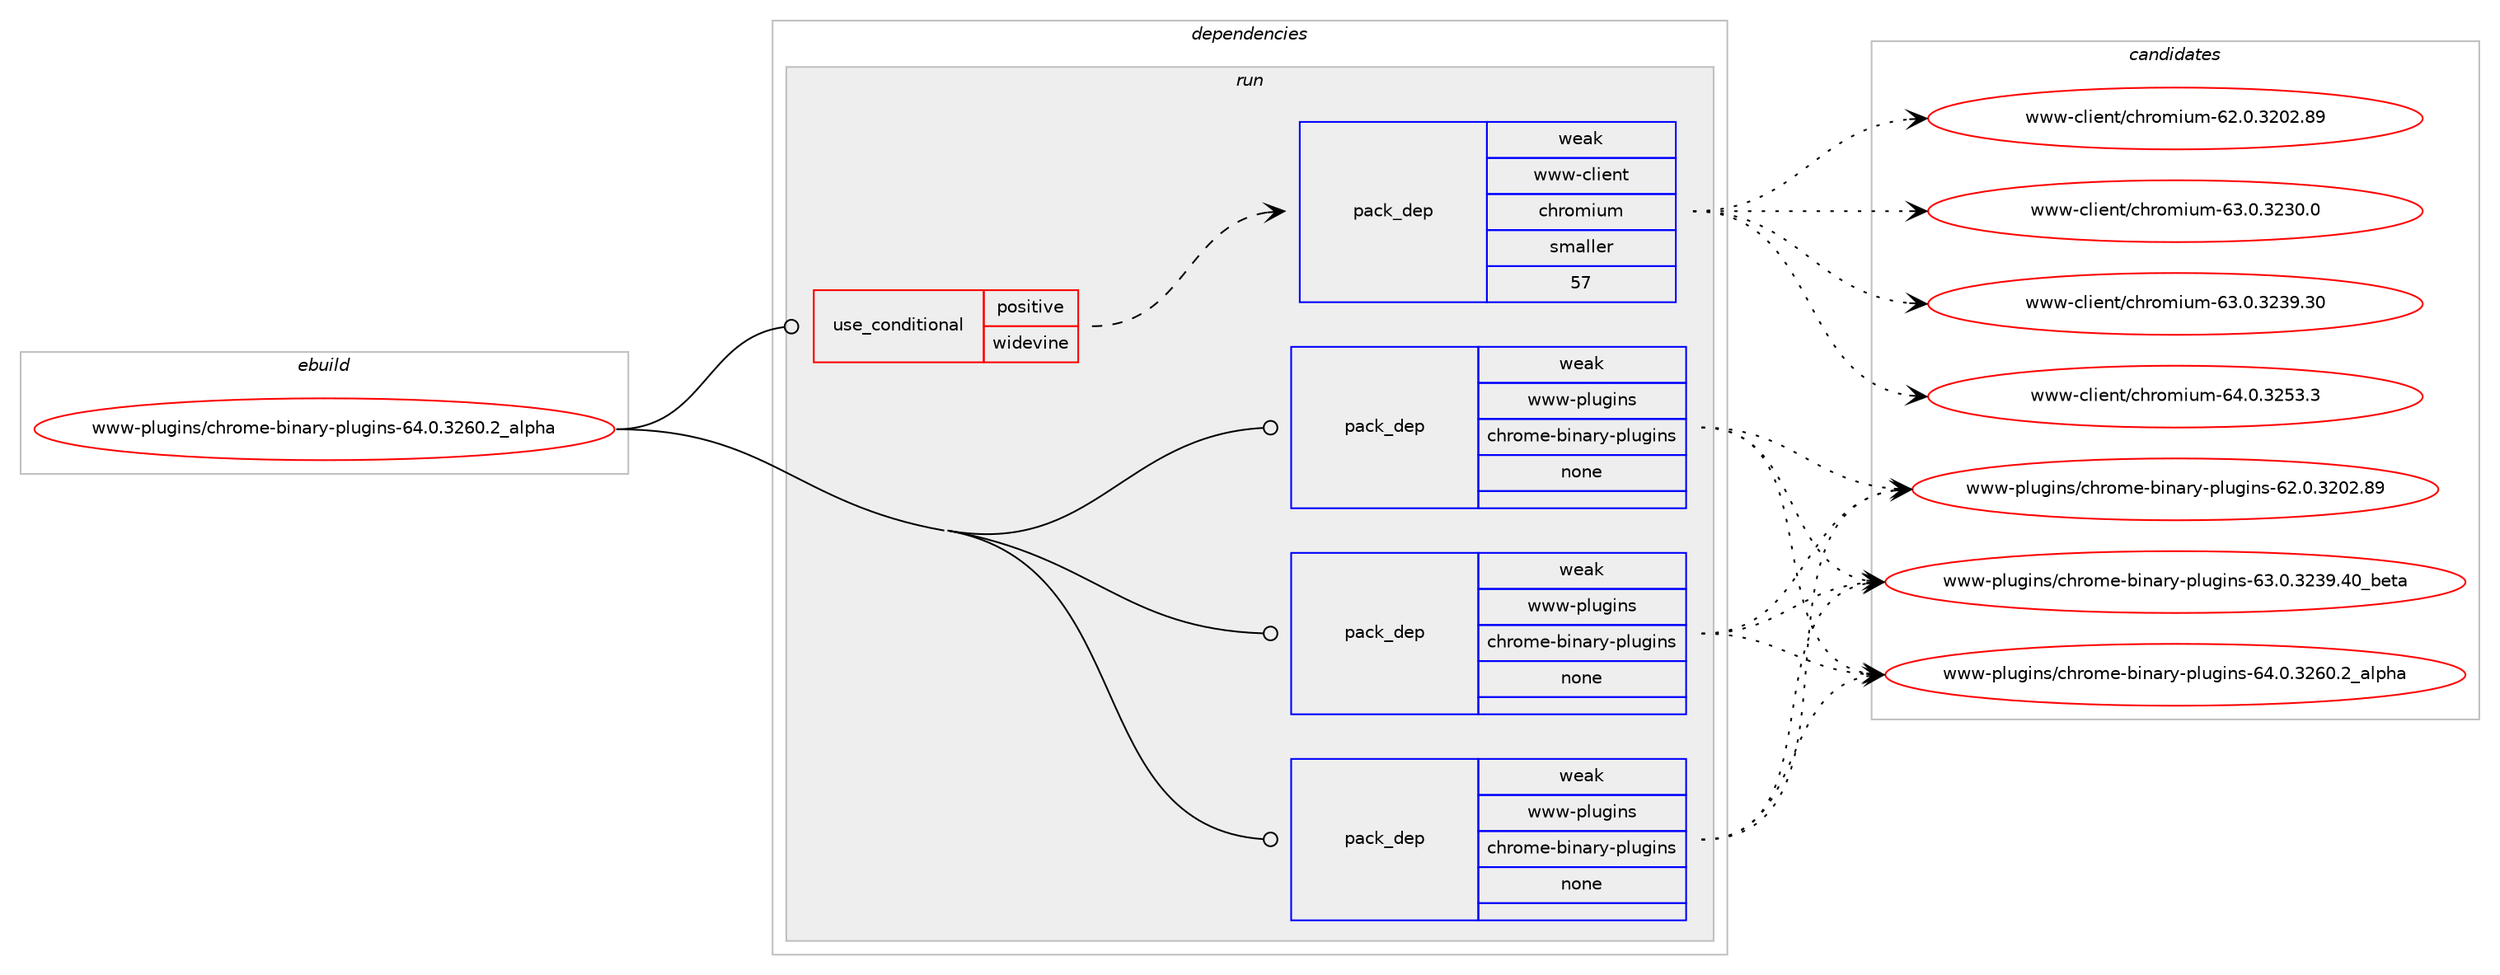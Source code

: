 digraph prolog {

# *************
# Graph options
# *************

newrank=true;
concentrate=true;
compound=true;
graph [rankdir=LR,fontname=Helvetica,fontsize=10,ranksep=1.5];#, ranksep=2.5, nodesep=0.2];
edge  [arrowhead=vee];
node  [fontname=Helvetica,fontsize=10];

# **********
# The ebuild
# **********

subgraph cluster_leftcol {
color=gray;
rank=same;
label=<<i>ebuild</i>>;
id [label="www-plugins/chrome-binary-plugins-64.0.3260.2_alpha", color=red, width=4, href="../www-plugins/chrome-binary-plugins-64.0.3260.2_alpha.svg"];
}

# ****************
# The dependencies
# ****************

subgraph cluster_midcol {
color=gray;
label=<<i>dependencies</i>>;
subgraph cluster_compile {
fillcolor="#eeeeee";
style=filled;
label=<<i>compile</i>>;
}
subgraph cluster_compileandrun {
fillcolor="#eeeeee";
style=filled;
label=<<i>compile and run</i>>;
}
subgraph cluster_run {
fillcolor="#eeeeee";
style=filled;
label=<<i>run</i>>;
subgraph cond1009 {
dependency8346 [label=<<TABLE BORDER="0" CELLBORDER="1" CELLSPACING="0" CELLPADDING="4"><TR><TD ROWSPAN="3" CELLPADDING="10">use_conditional</TD></TR><TR><TD>positive</TD></TR><TR><TD>widevine</TD></TR></TABLE>>, shape=none, color=red];
subgraph pack7244 {
dependency8347 [label=<<TABLE BORDER="0" CELLBORDER="1" CELLSPACING="0" CELLPADDING="4" WIDTH="220"><TR><TD ROWSPAN="6" CELLPADDING="30">pack_dep</TD></TR><TR><TD WIDTH="110">weak</TD></TR><TR><TD>www-client</TD></TR><TR><TD>chromium</TD></TR><TR><TD>smaller</TD></TR><TR><TD>57</TD></TR></TABLE>>, shape=none, color=blue];
}
dependency8346:e -> dependency8347:w [weight=20,style="dashed",arrowhead="vee"];
}
id:e -> dependency8346:w [weight=20,style="solid",arrowhead="odot"];
subgraph pack7245 {
dependency8348 [label=<<TABLE BORDER="0" CELLBORDER="1" CELLSPACING="0" CELLPADDING="4" WIDTH="220"><TR><TD ROWSPAN="6" CELLPADDING="30">pack_dep</TD></TR><TR><TD WIDTH="110">weak</TD></TR><TR><TD>www-plugins</TD></TR><TR><TD>chrome-binary-plugins</TD></TR><TR><TD>none</TD></TR><TR><TD></TD></TR></TABLE>>, shape=none, color=blue];
}
id:e -> dependency8348:w [weight=20,style="solid",arrowhead="odot"];
subgraph pack7246 {
dependency8349 [label=<<TABLE BORDER="0" CELLBORDER="1" CELLSPACING="0" CELLPADDING="4" WIDTH="220"><TR><TD ROWSPAN="6" CELLPADDING="30">pack_dep</TD></TR><TR><TD WIDTH="110">weak</TD></TR><TR><TD>www-plugins</TD></TR><TR><TD>chrome-binary-plugins</TD></TR><TR><TD>none</TD></TR><TR><TD></TD></TR></TABLE>>, shape=none, color=blue];
}
id:e -> dependency8349:w [weight=20,style="solid",arrowhead="odot"];
subgraph pack7247 {
dependency8350 [label=<<TABLE BORDER="0" CELLBORDER="1" CELLSPACING="0" CELLPADDING="4" WIDTH="220"><TR><TD ROWSPAN="6" CELLPADDING="30">pack_dep</TD></TR><TR><TD WIDTH="110">weak</TD></TR><TR><TD>www-plugins</TD></TR><TR><TD>chrome-binary-plugins</TD></TR><TR><TD>none</TD></TR><TR><TD></TD></TR></TABLE>>, shape=none, color=blue];
}
id:e -> dependency8350:w [weight=20,style="solid",arrowhead="odot"];
}
}

# **************
# The candidates
# **************

subgraph cluster_choices {
rank=same;
color=gray;
label=<<i>candidates</i>>;

subgraph choice7244 {
color=black;
nodesep=1;
choice1191191194599108105101110116479910411411110910511710945545046484651504850465657 [label="www-client/chromium-62.0.3202.89", color=red, width=4,href="../www-client/chromium-62.0.3202.89.svg"];
choice11911911945991081051011101164799104114111109105117109455451464846515051484648 [label="www-client/chromium-63.0.3230.0", color=red, width=4,href="../www-client/chromium-63.0.3230.0.svg"];
choice1191191194599108105101110116479910411411110910511710945545146484651505157465148 [label="www-client/chromium-63.0.3239.30", color=red, width=4,href="../www-client/chromium-63.0.3239.30.svg"];
choice11911911945991081051011101164799104114111109105117109455452464846515053514651 [label="www-client/chromium-64.0.3253.3", color=red, width=4,href="../www-client/chromium-64.0.3253.3.svg"];
dependency8347:e -> choice1191191194599108105101110116479910411411110910511710945545046484651504850465657:w [style=dotted,weight="100"];
dependency8347:e -> choice11911911945991081051011101164799104114111109105117109455451464846515051484648:w [style=dotted,weight="100"];
dependency8347:e -> choice1191191194599108105101110116479910411411110910511710945545146484651505157465148:w [style=dotted,weight="100"];
dependency8347:e -> choice11911911945991081051011101164799104114111109105117109455452464846515053514651:w [style=dotted,weight="100"];
}
subgraph choice7245 {
color=black;
nodesep=1;
choice1191191194511210811710310511011547991041141111091014598105110971141214511210811710310511011545545046484651504850465657 [label="www-plugins/chrome-binary-plugins-62.0.3202.89", color=red, width=4,href="../www-plugins/chrome-binary-plugins-62.0.3202.89.svg"];
choice1191191194511210811710310511011547991041141111091014598105110971141214511210811710310511011545545146484651505157465248959810111697 [label="www-plugins/chrome-binary-plugins-63.0.3239.40_beta", color=red, width=4,href="../www-plugins/chrome-binary-plugins-63.0.3239.40_beta.svg"];
choice11911911945112108117103105110115479910411411110910145981051109711412145112108117103105110115455452464846515054484650959710811210497 [label="www-plugins/chrome-binary-plugins-64.0.3260.2_alpha", color=red, width=4,href="../www-plugins/chrome-binary-plugins-64.0.3260.2_alpha.svg"];
dependency8348:e -> choice1191191194511210811710310511011547991041141111091014598105110971141214511210811710310511011545545046484651504850465657:w [style=dotted,weight="100"];
dependency8348:e -> choice1191191194511210811710310511011547991041141111091014598105110971141214511210811710310511011545545146484651505157465248959810111697:w [style=dotted,weight="100"];
dependency8348:e -> choice11911911945112108117103105110115479910411411110910145981051109711412145112108117103105110115455452464846515054484650959710811210497:w [style=dotted,weight="100"];
}
subgraph choice7246 {
color=black;
nodesep=1;
choice1191191194511210811710310511011547991041141111091014598105110971141214511210811710310511011545545046484651504850465657 [label="www-plugins/chrome-binary-plugins-62.0.3202.89", color=red, width=4,href="../www-plugins/chrome-binary-plugins-62.0.3202.89.svg"];
choice1191191194511210811710310511011547991041141111091014598105110971141214511210811710310511011545545146484651505157465248959810111697 [label="www-plugins/chrome-binary-plugins-63.0.3239.40_beta", color=red, width=4,href="../www-plugins/chrome-binary-plugins-63.0.3239.40_beta.svg"];
choice11911911945112108117103105110115479910411411110910145981051109711412145112108117103105110115455452464846515054484650959710811210497 [label="www-plugins/chrome-binary-plugins-64.0.3260.2_alpha", color=red, width=4,href="../www-plugins/chrome-binary-plugins-64.0.3260.2_alpha.svg"];
dependency8349:e -> choice1191191194511210811710310511011547991041141111091014598105110971141214511210811710310511011545545046484651504850465657:w [style=dotted,weight="100"];
dependency8349:e -> choice1191191194511210811710310511011547991041141111091014598105110971141214511210811710310511011545545146484651505157465248959810111697:w [style=dotted,weight="100"];
dependency8349:e -> choice11911911945112108117103105110115479910411411110910145981051109711412145112108117103105110115455452464846515054484650959710811210497:w [style=dotted,weight="100"];
}
subgraph choice7247 {
color=black;
nodesep=1;
choice1191191194511210811710310511011547991041141111091014598105110971141214511210811710310511011545545046484651504850465657 [label="www-plugins/chrome-binary-plugins-62.0.3202.89", color=red, width=4,href="../www-plugins/chrome-binary-plugins-62.0.3202.89.svg"];
choice1191191194511210811710310511011547991041141111091014598105110971141214511210811710310511011545545146484651505157465248959810111697 [label="www-plugins/chrome-binary-plugins-63.0.3239.40_beta", color=red, width=4,href="../www-plugins/chrome-binary-plugins-63.0.3239.40_beta.svg"];
choice11911911945112108117103105110115479910411411110910145981051109711412145112108117103105110115455452464846515054484650959710811210497 [label="www-plugins/chrome-binary-plugins-64.0.3260.2_alpha", color=red, width=4,href="../www-plugins/chrome-binary-plugins-64.0.3260.2_alpha.svg"];
dependency8350:e -> choice1191191194511210811710310511011547991041141111091014598105110971141214511210811710310511011545545046484651504850465657:w [style=dotted,weight="100"];
dependency8350:e -> choice1191191194511210811710310511011547991041141111091014598105110971141214511210811710310511011545545146484651505157465248959810111697:w [style=dotted,weight="100"];
dependency8350:e -> choice11911911945112108117103105110115479910411411110910145981051109711412145112108117103105110115455452464846515054484650959710811210497:w [style=dotted,weight="100"];
}
}

}
